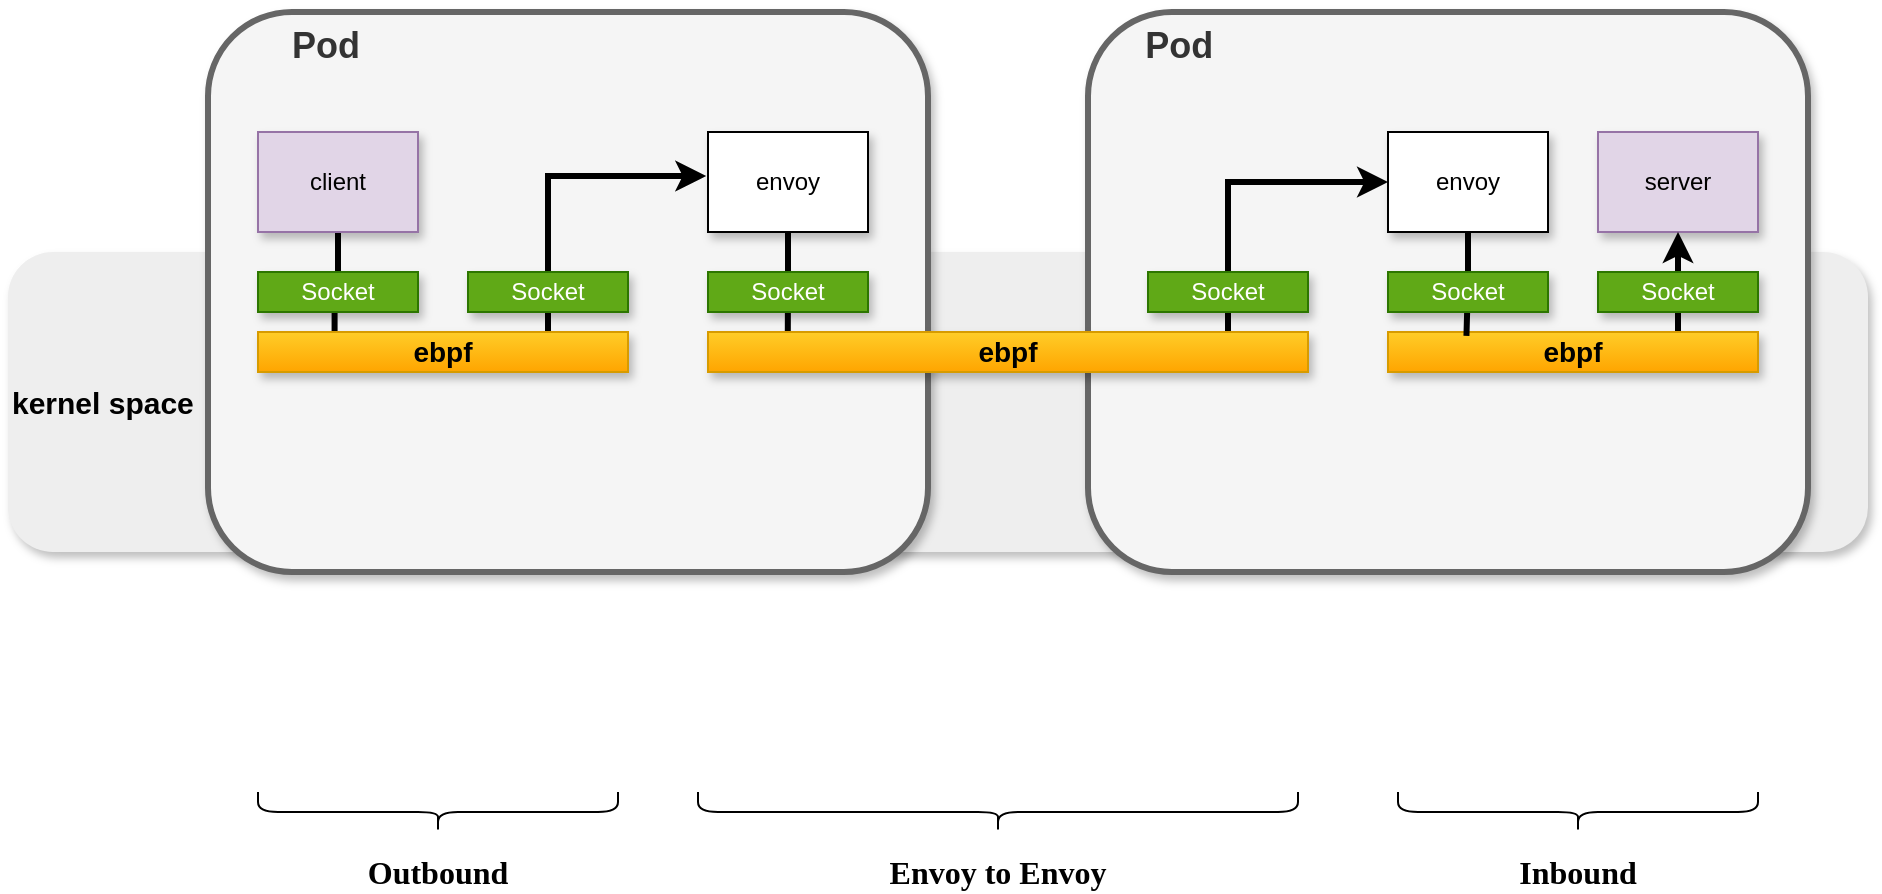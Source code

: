 <mxfile version="14.6.13" type="github">
  <diagram id="YnC2eTQ2aiaDHOMznIX0" name="Page-1">
    <mxGraphModel dx="1303" dy="792" grid="1" gridSize="10" guides="1" tooltips="1" connect="1" arrows="1" fold="1" page="1" pageScale="1" pageWidth="850" pageHeight="1100" math="0" shadow="0">
      <root>
        <mxCell id="0" />
        <mxCell id="1" parent="0" />
        <mxCell id="U7M42Xg81S1h7o7bNfw6-1" value="&lt;b&gt;&lt;font style=&quot;font-size: 15px&quot;&gt;kernel space&lt;/font&gt;&lt;/b&gt;" style="rounded=1;whiteSpace=wrap;html=1;shadow=1;align=left;fillColor=#eeeeee;strokeColor=none;" parent="1" vertex="1">
          <mxGeometry x="80" y="170" width="930" height="150" as="geometry" />
        </mxCell>
        <mxCell id="ewQnGBE6HqdGQTObXIG2-1" value="&lt;font style=&quot;font-size: 18px&quot;&gt;&lt;b&gt;&amp;nbsp; &amp;nbsp; &amp;nbsp; &amp;nbsp; &lt;font style=&quot;font-size: 18px&quot;&gt;Pod&lt;/font&gt;&lt;/b&gt;&lt;/font&gt;" style="rounded=1;whiteSpace=wrap;html=1;align=left;verticalAlign=top;fontSize=13;strokeWidth=3;shadow=1;fillColor=#f5f5f5;strokeColor=#666666;fontColor=#333333;" parent="1" vertex="1">
          <mxGeometry x="180" y="50" width="360" height="280" as="geometry" />
        </mxCell>
        <mxCell id="ewQnGBE6HqdGQTObXIG2-2" value="" style="edgeStyle=orthogonalEdgeStyle;rounded=0;orthogonalLoop=1;jettySize=auto;html=1;entryX=0.207;entryY=0.118;entryDx=0;entryDy=0;entryPerimeter=0;strokeWidth=3;endArrow=none;endFill=0;" parent="1" source="ewQnGBE6HqdGQTObXIG2-3" target="ewQnGBE6HqdGQTObXIG2-8" edge="1">
          <mxGeometry relative="1" as="geometry" />
        </mxCell>
        <mxCell id="ewQnGBE6HqdGQTObXIG2-3" value="client" style="rounded=0;whiteSpace=wrap;html=1;fillColor=#e1d5e7;strokeColor=#9673a6;shadow=1;" parent="1" vertex="1">
          <mxGeometry x="205" y="110" width="80" height="50" as="geometry" />
        </mxCell>
        <mxCell id="ewQnGBE6HqdGQTObXIG2-4" value="Socket" style="rounded=0;whiteSpace=wrap;html=1;fillColor=#60a917;strokeColor=#2D7600;fontColor=#ffffff;shadow=1;" parent="1" vertex="1">
          <mxGeometry x="205" y="180" width="80" height="20" as="geometry" />
        </mxCell>
        <mxCell id="ewQnGBE6HqdGQTObXIG2-7" style="edgeStyle=orthogonalEdgeStyle;rounded=0;orthogonalLoop=1;jettySize=auto;html=1;strokeColor=#000000;entryX=-0.011;entryY=0.44;entryDx=0;entryDy=0;entryPerimeter=0;strokeWidth=3;" parent="1" source="ewQnGBE6HqdGQTObXIG2-8" target="ewQnGBE6HqdGQTObXIG2-14" edge="1">
          <mxGeometry relative="1" as="geometry">
            <Array as="points">
              <mxPoint x="350" y="132" />
            </Array>
          </mxGeometry>
        </mxCell>
        <mxCell id="ewQnGBE6HqdGQTObXIG2-8" value="&lt;font style=&quot;font-size: 14px&quot;&gt;&lt;b&gt;ebpf&lt;/b&gt;&lt;/font&gt;" style="rounded=0;whiteSpace=wrap;html=1;fillColor=#ffcd28;strokeColor=#d79b00;gradientColor=#ffa500;shadow=1;" parent="1" vertex="1">
          <mxGeometry x="205" y="210" width="185" height="20" as="geometry" />
        </mxCell>
        <mxCell id="ewQnGBE6HqdGQTObXIG2-10" value="Socket" style="rounded=0;whiteSpace=wrap;html=1;fillColor=#60a917;strokeColor=#2D7600;fontColor=#ffffff;shadow=1;" parent="1" vertex="1">
          <mxGeometry x="310" y="180" width="80" height="20" as="geometry" />
        </mxCell>
        <mxCell id="ewQnGBE6HqdGQTObXIG2-42" style="edgeStyle=orthogonalEdgeStyle;rounded=0;orthogonalLoop=1;jettySize=auto;html=1;entryX=0.133;entryY=-0.002;entryDx=0;entryDy=0;entryPerimeter=0;strokeWidth=3;endArrow=none;endFill=0;" parent="1" source="ewQnGBE6HqdGQTObXIG2-14" target="ewQnGBE6HqdGQTObXIG2-41" edge="1">
          <mxGeometry relative="1" as="geometry" />
        </mxCell>
        <mxCell id="ewQnGBE6HqdGQTObXIG2-14" value="envoy" style="rounded=0;whiteSpace=wrap;html=1;shadow=1;" parent="1" vertex="1">
          <mxGeometry x="430" y="110" width="80" height="50" as="geometry" />
        </mxCell>
        <mxCell id="ewQnGBE6HqdGQTObXIG2-15" value="Socket" style="rounded=0;whiteSpace=wrap;html=1;fillColor=#60a917;strokeColor=#2D7600;fontColor=#ffffff;shadow=1;" parent="1" vertex="1">
          <mxGeometry x="430" y="180" width="80" height="20" as="geometry" />
        </mxCell>
        <mxCell id="ewQnGBE6HqdGQTObXIG2-20" value="&lt;span&gt;&amp;nbsp; &amp;nbsp; &amp;nbsp; &amp;nbsp;&amp;nbsp;&lt;/span&gt;&lt;b&gt;&lt;font style=&quot;font-size: 18px&quot;&gt;Pod&lt;/font&gt;&lt;/b&gt;" style="rounded=1;whiteSpace=wrap;html=1;align=left;verticalAlign=top;strokeWidth=3;shadow=1;fillColor=#f5f5f5;strokeColor=#666666;fontColor=#333333;" parent="1" vertex="1">
          <mxGeometry x="620" y="50" width="360" height="280" as="geometry" />
        </mxCell>
        <mxCell id="ewQnGBE6HqdGQTObXIG2-21" value="server" style="rounded=0;whiteSpace=wrap;html=1;fillColor=#e1d5e7;strokeColor=#9673a6;shadow=1;" parent="1" vertex="1">
          <mxGeometry x="875" y="110" width="80" height="50" as="geometry" />
        </mxCell>
        <mxCell id="ewQnGBE6HqdGQTObXIG2-40" style="edgeStyle=orthogonalEdgeStyle;rounded=0;orthogonalLoop=1;jettySize=auto;html=1;entryX=0.5;entryY=1;entryDx=0;entryDy=0;strokeWidth=3;" parent="1" source="ewQnGBE6HqdGQTObXIG2-23" target="ewQnGBE6HqdGQTObXIG2-21" edge="1">
          <mxGeometry relative="1" as="geometry">
            <Array as="points">
              <mxPoint x="915" y="200" />
              <mxPoint x="915" y="200" />
            </Array>
          </mxGeometry>
        </mxCell>
        <mxCell id="ewQnGBE6HqdGQTObXIG2-23" value="&lt;font style=&quot;font-size: 14px&quot;&gt;&lt;b&gt;ebpf&lt;/b&gt;&lt;/font&gt;" style="rounded=0;whiteSpace=wrap;html=1;fillColor=#ffcd28;strokeColor=#d79b00;gradientColor=#ffa500;shadow=1;" parent="1" vertex="1">
          <mxGeometry x="770" y="210" width="185" height="20" as="geometry" />
        </mxCell>
        <mxCell id="ewQnGBE6HqdGQTObXIG2-24" value="Socket" style="rounded=0;whiteSpace=wrap;html=1;fillColor=#60a917;strokeColor=#2D7600;fontColor=#ffffff;shadow=1;" parent="1" vertex="1">
          <mxGeometry x="875" y="180" width="80" height="20" as="geometry" />
        </mxCell>
        <mxCell id="ewQnGBE6HqdGQTObXIG2-27" style="edgeStyle=orthogonalEdgeStyle;rounded=0;orthogonalLoop=1;jettySize=auto;html=1;entryX=0.212;entryY=0.099;entryDx=0;entryDy=0;entryPerimeter=0;strokeColor=#000000;strokeWidth=3;endArrow=none;endFill=0;" parent="1" source="ewQnGBE6HqdGQTObXIG2-28" target="ewQnGBE6HqdGQTObXIG2-23" edge="1">
          <mxGeometry relative="1" as="geometry" />
        </mxCell>
        <mxCell id="ewQnGBE6HqdGQTObXIG2-28" value="envoy" style="rounded=0;whiteSpace=wrap;html=1;shadow=1;" parent="1" vertex="1">
          <mxGeometry x="770" y="110" width="80" height="50" as="geometry" />
        </mxCell>
        <mxCell id="ewQnGBE6HqdGQTObXIG2-36" value="Socket" style="rounded=0;whiteSpace=wrap;html=1;fillColor=#60a917;strokeColor=#2D7600;fontColor=#ffffff;shadow=1;" parent="1" vertex="1">
          <mxGeometry x="770" y="180" width="80" height="20" as="geometry" />
        </mxCell>
        <mxCell id="ewQnGBE6HqdGQTObXIG2-43" style="edgeStyle=orthogonalEdgeStyle;rounded=0;orthogonalLoop=1;jettySize=auto;html=1;entryX=0;entryY=0.5;entryDx=0;entryDy=0;endArrow=classic;endFill=1;strokeWidth=3;" parent="1" source="ewQnGBE6HqdGQTObXIG2-41" target="ewQnGBE6HqdGQTObXIG2-28" edge="1">
          <mxGeometry relative="1" as="geometry">
            <Array as="points">
              <mxPoint x="690" y="135" />
            </Array>
          </mxGeometry>
        </mxCell>
        <mxCell id="ewQnGBE6HqdGQTObXIG2-41" value="&lt;font style=&quot;font-size: 14px&quot;&gt;&lt;b&gt;ebpf&lt;/b&gt;&lt;/font&gt;" style="rounded=0;whiteSpace=wrap;html=1;fillColor=#ffcd28;strokeColor=#d79b00;gradientColor=#ffa500;shadow=1;" parent="1" vertex="1">
          <mxGeometry x="430" y="210" width="300" height="20" as="geometry" />
        </mxCell>
        <mxCell id="ewQnGBE6HqdGQTObXIG2-31" value="Socket" style="rounded=0;whiteSpace=wrap;html=1;fillColor=#60a917;strokeColor=#2D7600;fontColor=#ffffff;shadow=1;" parent="1" vertex="1">
          <mxGeometry x="650" y="180" width="80" height="20" as="geometry" />
        </mxCell>
        <mxCell id="OugCQPExSvWhieA5yw0A-1" value="" style="shape=curlyBracket;whiteSpace=wrap;html=1;rounded=1;flipH=1;size=0.5;rotation=90;" vertex="1" parent="1">
          <mxGeometry x="285" y="360" width="20" height="180" as="geometry" />
        </mxCell>
        <mxCell id="OugCQPExSvWhieA5yw0A-2" value="" style="shape=curlyBracket;whiteSpace=wrap;html=1;rounded=1;flipH=1;size=0.5;rotation=90;" vertex="1" parent="1">
          <mxGeometry x="565" y="300" width="20" height="300" as="geometry" />
        </mxCell>
        <mxCell id="OugCQPExSvWhieA5yw0A-3" value="" style="shape=curlyBracket;whiteSpace=wrap;html=1;rounded=1;flipH=1;size=0.5;rotation=90;" vertex="1" parent="1">
          <mxGeometry x="855" y="360" width="20" height="180" as="geometry" />
        </mxCell>
        <mxCell id="OugCQPExSvWhieA5yw0A-4" value="&lt;b&gt;&lt;font face=&quot;Comic Sans MS&quot; style=&quot;font-size: 16px&quot;&gt;Outbound&lt;/font&gt;&lt;/b&gt;" style="text;html=1;strokeColor=none;fillColor=none;align=center;verticalAlign=middle;whiteSpace=wrap;rounded=0;" vertex="1" parent="1">
          <mxGeometry x="275" y="470" width="40" height="20" as="geometry" />
        </mxCell>
        <mxCell id="OugCQPExSvWhieA5yw0A-5" value="&lt;b&gt;&lt;font face=&quot;Comic Sans MS&quot; style=&quot;font-size: 16px&quot;&gt;Envoy to Envoy&lt;/font&gt;&lt;/b&gt;" style="text;html=1;strokeColor=none;fillColor=none;align=center;verticalAlign=middle;whiteSpace=wrap;rounded=0;" vertex="1" parent="1">
          <mxGeometry x="505" y="470" width="140" height="20" as="geometry" />
        </mxCell>
        <mxCell id="OugCQPExSvWhieA5yw0A-6" value="&lt;b&gt;&lt;font face=&quot;Comic Sans MS&quot; style=&quot;font-size: 16px&quot;&gt;Inbound&lt;/font&gt;&lt;/b&gt;" style="text;html=1;strokeColor=none;fillColor=none;align=center;verticalAlign=middle;whiteSpace=wrap;rounded=0;" vertex="1" parent="1">
          <mxGeometry x="845" y="470" width="40" height="20" as="geometry" />
        </mxCell>
      </root>
    </mxGraphModel>
  </diagram>
</mxfile>
